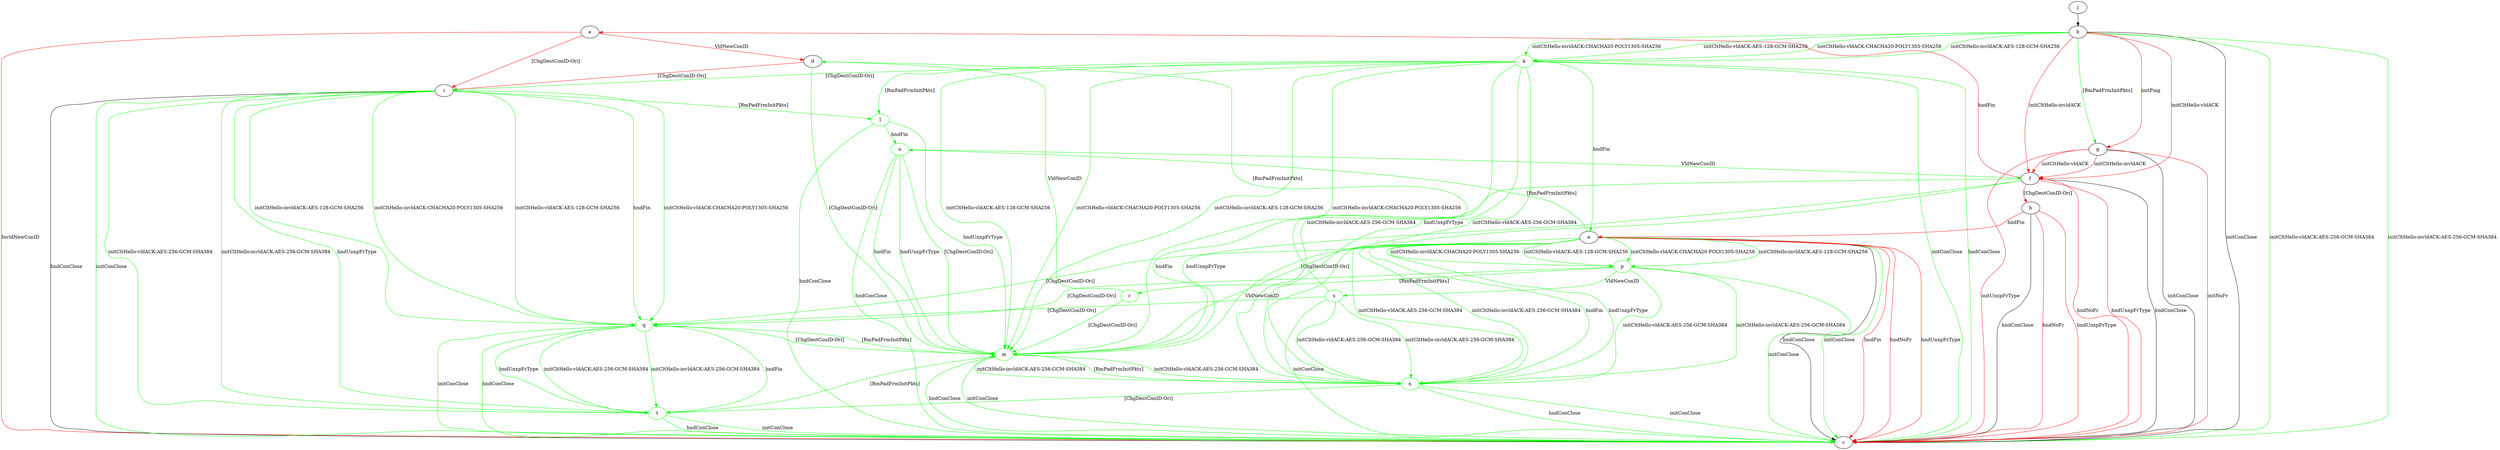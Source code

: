 digraph "" {
	a -> c	[key=0,
		color=red,
		label="InvldNewConID "];
	a -> d	[key=0,
		color=red,
		label="VldNewConID "];
	a -> i	[key=0,
		color=red,
		label="[ChgDestConID-Ori] "];
	b -> c	[key=0,
		label="initConClose "];
	b -> c	[key=1,
		color=green,
		label="initCltHello-vldACK:AES-256-GCM-SHA384 "];
	b -> c	[key=2,
		color=green,
		label="initCltHello-invldACK:AES-256-GCM-SHA384 "];
	b -> f	[key=0,
		color=red,
		label="initCltHello-vldACK "];
	b -> f	[key=1,
		color=red,
		label="initCltHello-invldACK "];
	b -> g	[key=0,
		color=green,
		label="[RmPadFrmInitPkts] "];
	b -> g	[key=1,
		color=red,
		label="initPing "];
	k	[color=green];
	b -> k	[key=0,
		color=green,
		label="initCltHello-vldACK:AES-128-GCM-SHA256 "];
	b -> k	[key=1,
		color=green,
		label="initCltHello-vldACK:CHACHA20-POLY1305-SHA256 "];
	b -> k	[key=2,
		color=green,
		label="initCltHello-invldACK:AES-128-GCM-SHA256 "];
	b -> k	[key=3,
		color=green,
		label="initCltHello-invldACK:CHACHA20-POLY1305-SHA256 "];
	d -> i	[key=0,
		color=red,
		label="[ChgDestConID-Ori] "];
	m	[color=green];
	d -> m	[key=0,
		color=green,
		label="[ChgDestConID-Ori] "];
	e -> c	[key=0,
		label="hndConClose "];
	e -> c	[key=1,
		color=green,
		label="initConClose "];
	e -> c	[key=2,
		color=red,
		label="hndFin "];
	e -> c	[key=3,
		color=red,
		label="hndNoFr "];
	e -> c	[key=4,
		color=red,
		label="hndUnxpFrType "];
	e -> m	[key=0,
		color=green,
		label="VldNewConID "];
	n	[color=green];
	e -> n	[key=0,
		color=green,
		label="initCltHello-vldACK:AES-256-GCM-SHA384 "];
	e -> n	[key=1,
		color=green,
		label="initCltHello-invldACK:AES-256-GCM-SHA384 "];
	e -> n	[key=2,
		color=green,
		label="hndFin "];
	e -> n	[key=3,
		color=green,
		label="hndUnxpFrType "];
	o	[color=green];
	e -> o	[key=0,
		color=green,
		label="[RmPadFrmInitPkts] "];
	p	[color=green];
	e -> p	[key=0,
		color=green,
		label="initCltHello-vldACK:AES-128-GCM-SHA256 "];
	e -> p	[key=1,
		color=green,
		label="initCltHello-vldACK:CHACHA20-POLY1305-SHA256 "];
	e -> p	[key=2,
		color=green,
		label="initCltHello-invldACK:AES-128-GCM-SHA256 "];
	e -> p	[key=3,
		color=green,
		label="initCltHello-invldACK:CHACHA20-POLY1305-SHA256 "];
	q	[color=green];
	e -> q	[key=0,
		color=green,
		label="[ChgDestConID-Ori] "];
	f -> a	[key=0,
		color=red,
		label="hndFin "];
	f -> c	[key=0,
		label="hndConClose "];
	f -> c	[key=1,
		color=red,
		label="hndNoFr "];
	f -> c	[key=2,
		color=red,
		label="hndUnxpFrType "];
	f -> h	[key=0,
		color=red,
		label="[ChgDestConID-Ori] "];
	f -> m	[key=0,
		color=green,
		label="hndFin "];
	f -> m	[key=1,
		color=green,
		label="hndUnxpFrType "];
	f -> m	[key=2,
		color=green,
		label="[ChgDestConID-Ori] "];
	g -> c	[key=0,
		label="initConClose "];
	g -> c	[key=1,
		color=red,
		label="initNoFr "];
	g -> c	[key=2,
		color=red,
		label="initUnxpFrType "];
	g -> f	[key=0,
		color=red,
		label="initCltHello-vldACK "];
	g -> f	[key=1,
		color=red,
		label="initCltHello-invldACK "];
	h -> c	[key=0,
		label="hndConClose "];
	h -> c	[key=1,
		color=red,
		label="hndNoFr "];
	h -> c	[key=2,
		color=red,
		label="hndUnxpFrType "];
	h -> e	[key=0,
		color=red,
		label="hndFin "];
	i -> c	[key=0,
		label="hndConClose "];
	i -> c	[key=1,
		color=green,
		label="initConClose "];
	l	[color=green];
	i -> l	[key=0,
		color=green,
		label="[RmPadFrmInitPkts] "];
	i -> q	[key=0,
		color=green,
		label="initCltHello-vldACK:AES-128-GCM-SHA256 "];
	i -> q	[key=1,
		color=green,
		label="initCltHello-vldACK:CHACHA20-POLY1305-SHA256 "];
	i -> q	[key=2,
		color=green,
		label="initCltHello-invldACK:AES-128-GCM-SHA256 "];
	i -> q	[key=3,
		color=green,
		label="initCltHello-invldACK:CHACHA20-POLY1305-SHA256 "];
	i -> q	[key=4,
		color=green,
		label="hndFin "];
	t	[color=green];
	i -> t	[key=0,
		color=green,
		label="initCltHello-vldACK:AES-256-GCM-SHA384 "];
	i -> t	[key=1,
		color=green,
		label="initCltHello-invldACK:AES-256-GCM-SHA384 "];
	i -> t	[key=2,
		color=green,
		label="hndUnxpFrType "];
	j -> b	[key=0];
	k -> c	[key=0,
		color=green,
		label="initConClose "];
	k -> c	[key=1,
		color=green,
		label="hndConClose "];
	k -> e	[key=0,
		color=green,
		label="hndFin "];
	k -> i	[key=0,
		color=green,
		label="[ChgDestConID-Ori] "];
	k -> l	[key=0,
		color=green,
		label="[RmPadFrmInitPkts] "];
	k -> m	[key=0,
		color=green,
		label="initCltHello-vldACK:AES-128-GCM-SHA256 "];
	k -> m	[key=1,
		color=green,
		label="initCltHello-vldACK:CHACHA20-POLY1305-SHA256 "];
	k -> m	[key=2,
		color=green,
		label="initCltHello-invldACK:AES-128-GCM-SHA256 "];
	k -> m	[key=3,
		color=green,
		label="initCltHello-invldACK:CHACHA20-POLY1305-SHA256 "];
	k -> n	[key=0,
		color=green,
		label="initCltHello-vldACK:AES-256-GCM-SHA384 "];
	k -> n	[key=1,
		color=green,
		label="initCltHello-invldACK:AES-256-GCM-SHA384 "];
	k -> n	[key=2,
		color=green,
		label="hndUnxpFrType "];
	l -> c	[key=0,
		color=green,
		label="hndConClose "];
	l -> m	[key=0,
		color=green,
		label="hndUnxpFrType "];
	l -> o	[key=0,
		color=green,
		label="hndFin "];
	m -> c	[key=0,
		color=green,
		label="initConClose "];
	m -> c	[key=1,
		color=green,
		label="hndConClose "];
	m -> n	[key=0,
		color=green,
		label="initCltHello-vldACK:AES-256-GCM-SHA384 "];
	m -> n	[key=1,
		color=green,
		label="initCltHello-invldACK:AES-256-GCM-SHA384 "];
	m -> q	[key=0,
		color=green,
		label="[ChgDestConID-Ori] "];
	n -> c	[key=0,
		color=green,
		label="initConClose "];
	n -> c	[key=1,
		color=green,
		label="hndConClose "];
	n -> m	[key=0,
		color=green,
		label="[RmPadFrmInitPkts] "];
	n -> t	[key=0,
		color=green,
		label="[ChgDestConID-Ori] "];
	o -> c	[key=0,
		color=green,
		label="hndConClose "];
	o -> f	[key=0,
		color=green,
		label="VldNewConID "];
	o -> m	[key=0,
		color=green,
		label="hndFin "];
	o -> m	[key=1,
		color=green,
		label="hndUnxpFrType "];
	o -> m	[key=2,
		color=green,
		label="[ChgDestConID-Ori] "];
	p -> c	[key=0,
		color=green,
		label="initConClose "];
	p -> n	[key=0,
		color=green,
		label="initCltHello-vldACK:AES-256-GCM-SHA384 "];
	p -> n	[key=1,
		color=green,
		label="initCltHello-invldACK:AES-256-GCM-SHA384 "];
	p -> q	[key=0,
		color=green,
		label="[ChgDestConID-Ori] "];
	r	[color=green];
	p -> r	[key=0,
		color=green,
		label="[RmPadFrmInitPkts] "];
	s	[color=green];
	p -> s	[key=0,
		color=green,
		label="VldNewConID "];
	q -> c	[key=0,
		color=green,
		label="initConClose "];
	q -> c	[key=1,
		color=green,
		label="hndConClose "];
	q -> m	[key=0,
		color=green,
		label="[RmPadFrmInitPkts] "];
	q -> t	[key=0,
		color=green,
		label="initCltHello-vldACK:AES-256-GCM-SHA384 "];
	q -> t	[key=1,
		color=green,
		label="initCltHello-invldACK:AES-256-GCM-SHA384 "];
	q -> t	[key=2,
		color=green,
		label="hndFin "];
	q -> t	[key=3,
		color=green,
		label="hndUnxpFrType "];
	r -> d	[key=0,
		color=green,
		label="VldNewConID "];
	r -> m	[key=0,
		color=green,
		label="[ChgDestConID-Ori] "];
	s -> c	[key=0,
		color=green,
		label="initConClose "];
	s -> d	[key=0,
		color=green,
		label="[RmPadFrmInitPkts] "];
	s -> n	[key=0,
		color=green,
		label="initCltHello-vldACK:AES-256-GCM-SHA384 "];
	s -> n	[key=1,
		color=green,
		label="initCltHello-invldACK:AES-256-GCM-SHA384 "];
	s -> q	[key=0,
		color=green,
		label="[ChgDestConID-Ori] "];
	t -> c	[key=0,
		color=green,
		label="initConClose "];
	t -> c	[key=1,
		color=green,
		label="hndConClose "];
	t -> m	[key=0,
		color=green,
		label="[RmPadFrmInitPkts] "];
}
